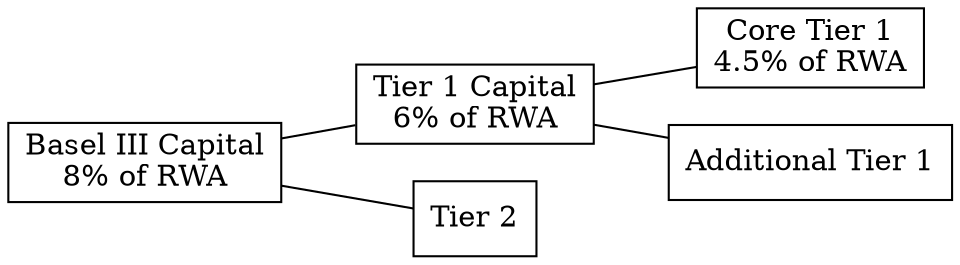 graph G {
    node [shape=rect]
    A [label="Basel III Capital\n8% of RWA"]
    B1 [label="Tier 1 Capital\n6% of RWA"]
    B2 [label="Tier 2"]
    C1 [label="Core Tier 1\n4.5% of RWA"]
    C2 [label="Additional Tier 1"]

    rankdir = LR

    A -- B1
    A -- B2
    B1 -- C1
    B1 -- C2

}
